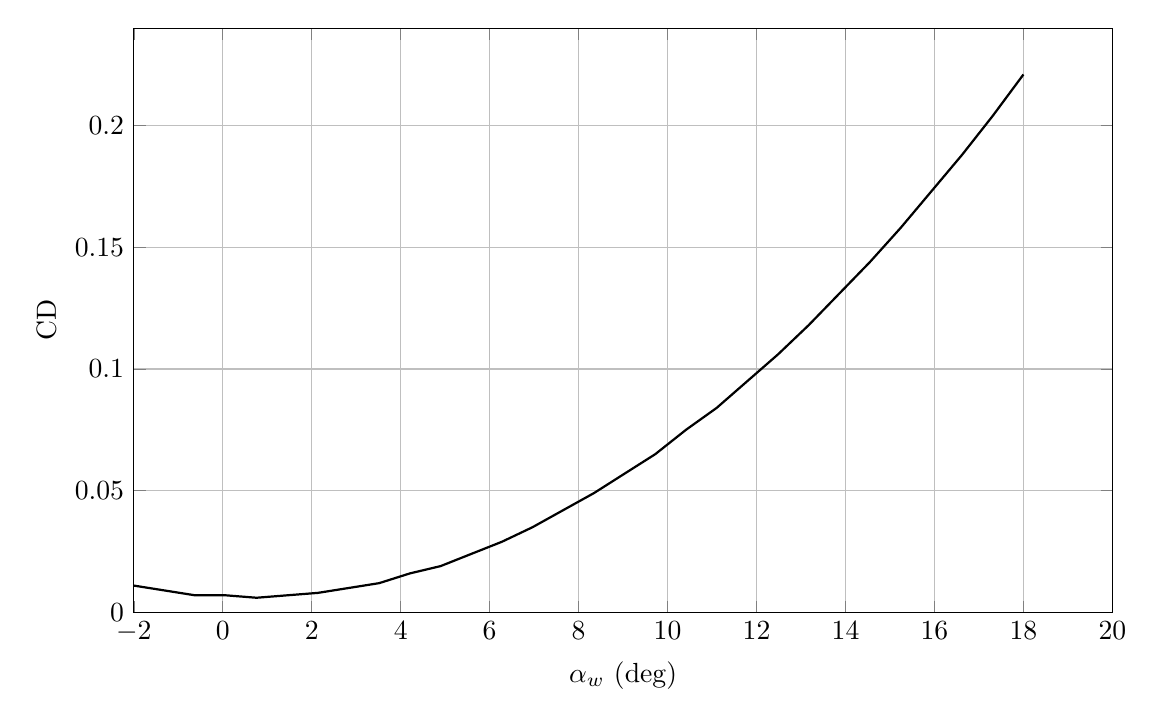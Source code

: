 %CD vs Alpha WING
\begin{tikzpicture}

\begin{axis}[
width=14.01cm,
height=9cm,
scaled ticks=false, tick label style={/pgf/number format/fixed},
xmin=-2,
xmax=20,
xlabel={$\alpha_{w}$ (deg)},
xmajorgrids,
ymin=0,
ymax=0.24,
ylabel={CD},
ymajorgrids,
]

\addplot [
color=black,
thick
]
table[row sep=crcr]{
-2.0	0.011\\
-1.31	0.009\\
-0.621	0.007\\
0.069	0.007\\
0.759	0.006\\
1.448	0.007\\
2.138	0.008\\
2.828	0.01\\
3.517	0.012\\
4.207	0.016\\
4.897	0.019\\
5.586	0.024\\
6.276	0.029\\
6.966	0.035\\
7.655	0.042\\
8.345	0.049\\
9.034	0.057\\
9.724	0.065\\
10.414	0.075\\
11.103	0.084\\
11.793	0.095\\
12.483	0.106\\
13.172	0.118\\
13.862	0.131\\
14.552	0.144\\
15.241	0.158\\
15.931	0.173\\
16.621	0.188\\
17.31	0.204\\
18.0	0.221\\
};
\end{axis}
\end{tikzpicture}%
